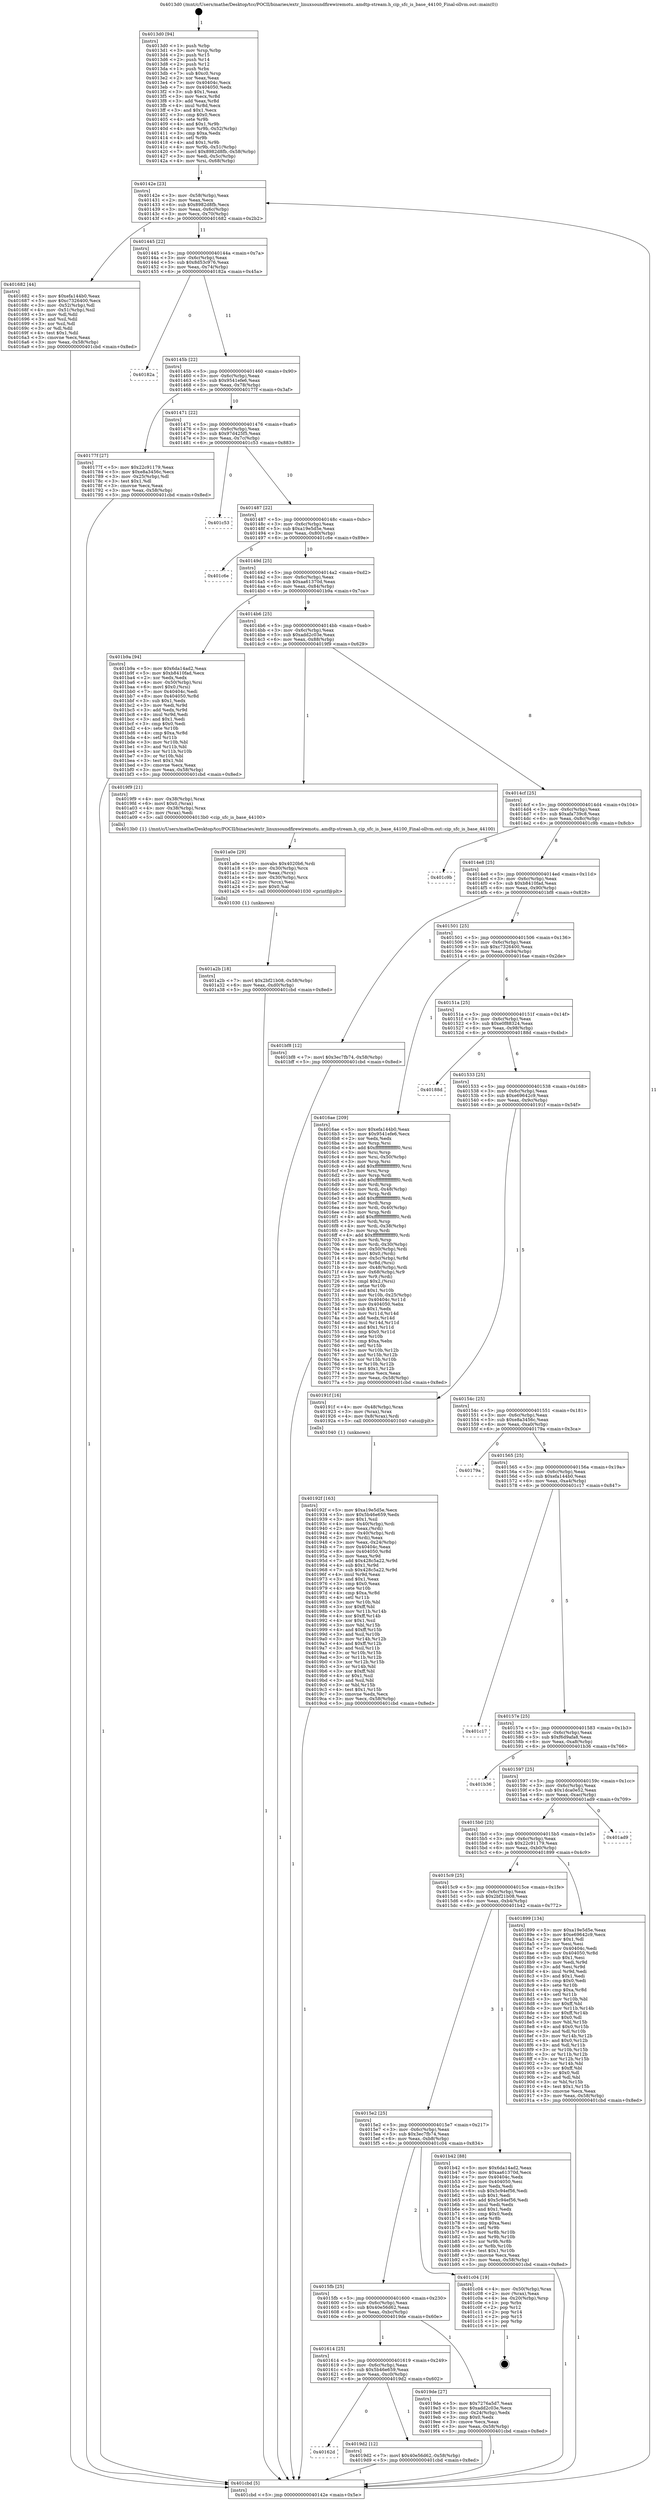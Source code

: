 digraph "0x4013d0" {
  label = "0x4013d0 (/mnt/c/Users/mathe/Desktop/tcc/POCII/binaries/extr_linuxsoundfirewiremotu..amdtp-stream.h_cip_sfc_is_base_44100_Final-ollvm.out::main(0))"
  labelloc = "t"
  node[shape=record]

  Entry [label="",width=0.3,height=0.3,shape=circle,fillcolor=black,style=filled]
  "0x40142e" [label="{
     0x40142e [23]\l
     | [instrs]\l
     &nbsp;&nbsp;0x40142e \<+3\>: mov -0x58(%rbp),%eax\l
     &nbsp;&nbsp;0x401431 \<+2\>: mov %eax,%ecx\l
     &nbsp;&nbsp;0x401433 \<+6\>: sub $0x8982d8fb,%ecx\l
     &nbsp;&nbsp;0x401439 \<+3\>: mov %eax,-0x6c(%rbp)\l
     &nbsp;&nbsp;0x40143c \<+3\>: mov %ecx,-0x70(%rbp)\l
     &nbsp;&nbsp;0x40143f \<+6\>: je 0000000000401682 \<main+0x2b2\>\l
  }"]
  "0x401682" [label="{
     0x401682 [44]\l
     | [instrs]\l
     &nbsp;&nbsp;0x401682 \<+5\>: mov $0xefa144b0,%eax\l
     &nbsp;&nbsp;0x401687 \<+5\>: mov $0xc7326400,%ecx\l
     &nbsp;&nbsp;0x40168c \<+3\>: mov -0x52(%rbp),%dl\l
     &nbsp;&nbsp;0x40168f \<+4\>: mov -0x51(%rbp),%sil\l
     &nbsp;&nbsp;0x401693 \<+3\>: mov %dl,%dil\l
     &nbsp;&nbsp;0x401696 \<+3\>: and %sil,%dil\l
     &nbsp;&nbsp;0x401699 \<+3\>: xor %sil,%dl\l
     &nbsp;&nbsp;0x40169c \<+3\>: or %dl,%dil\l
     &nbsp;&nbsp;0x40169f \<+4\>: test $0x1,%dil\l
     &nbsp;&nbsp;0x4016a3 \<+3\>: cmovne %ecx,%eax\l
     &nbsp;&nbsp;0x4016a6 \<+3\>: mov %eax,-0x58(%rbp)\l
     &nbsp;&nbsp;0x4016a9 \<+5\>: jmp 0000000000401cbd \<main+0x8ed\>\l
  }"]
  "0x401445" [label="{
     0x401445 [22]\l
     | [instrs]\l
     &nbsp;&nbsp;0x401445 \<+5\>: jmp 000000000040144a \<main+0x7a\>\l
     &nbsp;&nbsp;0x40144a \<+3\>: mov -0x6c(%rbp),%eax\l
     &nbsp;&nbsp;0x40144d \<+5\>: sub $0x8d53c976,%eax\l
     &nbsp;&nbsp;0x401452 \<+3\>: mov %eax,-0x74(%rbp)\l
     &nbsp;&nbsp;0x401455 \<+6\>: je 000000000040182a \<main+0x45a\>\l
  }"]
  "0x401cbd" [label="{
     0x401cbd [5]\l
     | [instrs]\l
     &nbsp;&nbsp;0x401cbd \<+5\>: jmp 000000000040142e \<main+0x5e\>\l
  }"]
  "0x4013d0" [label="{
     0x4013d0 [94]\l
     | [instrs]\l
     &nbsp;&nbsp;0x4013d0 \<+1\>: push %rbp\l
     &nbsp;&nbsp;0x4013d1 \<+3\>: mov %rsp,%rbp\l
     &nbsp;&nbsp;0x4013d4 \<+2\>: push %r15\l
     &nbsp;&nbsp;0x4013d6 \<+2\>: push %r14\l
     &nbsp;&nbsp;0x4013d8 \<+2\>: push %r12\l
     &nbsp;&nbsp;0x4013da \<+1\>: push %rbx\l
     &nbsp;&nbsp;0x4013db \<+7\>: sub $0xc0,%rsp\l
     &nbsp;&nbsp;0x4013e2 \<+2\>: xor %eax,%eax\l
     &nbsp;&nbsp;0x4013e4 \<+7\>: mov 0x40404c,%ecx\l
     &nbsp;&nbsp;0x4013eb \<+7\>: mov 0x404050,%edx\l
     &nbsp;&nbsp;0x4013f2 \<+3\>: sub $0x1,%eax\l
     &nbsp;&nbsp;0x4013f5 \<+3\>: mov %ecx,%r8d\l
     &nbsp;&nbsp;0x4013f8 \<+3\>: add %eax,%r8d\l
     &nbsp;&nbsp;0x4013fb \<+4\>: imul %r8d,%ecx\l
     &nbsp;&nbsp;0x4013ff \<+3\>: and $0x1,%ecx\l
     &nbsp;&nbsp;0x401402 \<+3\>: cmp $0x0,%ecx\l
     &nbsp;&nbsp;0x401405 \<+4\>: sete %r9b\l
     &nbsp;&nbsp;0x401409 \<+4\>: and $0x1,%r9b\l
     &nbsp;&nbsp;0x40140d \<+4\>: mov %r9b,-0x52(%rbp)\l
     &nbsp;&nbsp;0x401411 \<+3\>: cmp $0xa,%edx\l
     &nbsp;&nbsp;0x401414 \<+4\>: setl %r9b\l
     &nbsp;&nbsp;0x401418 \<+4\>: and $0x1,%r9b\l
     &nbsp;&nbsp;0x40141c \<+4\>: mov %r9b,-0x51(%rbp)\l
     &nbsp;&nbsp;0x401420 \<+7\>: movl $0x8982d8fb,-0x58(%rbp)\l
     &nbsp;&nbsp;0x401427 \<+3\>: mov %edi,-0x5c(%rbp)\l
     &nbsp;&nbsp;0x40142a \<+4\>: mov %rsi,-0x68(%rbp)\l
  }"]
  Exit [label="",width=0.3,height=0.3,shape=circle,fillcolor=black,style=filled,peripheries=2]
  "0x40182a" [label="{
     0x40182a\l
  }", style=dashed]
  "0x40145b" [label="{
     0x40145b [22]\l
     | [instrs]\l
     &nbsp;&nbsp;0x40145b \<+5\>: jmp 0000000000401460 \<main+0x90\>\l
     &nbsp;&nbsp;0x401460 \<+3\>: mov -0x6c(%rbp),%eax\l
     &nbsp;&nbsp;0x401463 \<+5\>: sub $0x9541efe6,%eax\l
     &nbsp;&nbsp;0x401468 \<+3\>: mov %eax,-0x78(%rbp)\l
     &nbsp;&nbsp;0x40146b \<+6\>: je 000000000040177f \<main+0x3af\>\l
  }"]
  "0x401a2b" [label="{
     0x401a2b [18]\l
     | [instrs]\l
     &nbsp;&nbsp;0x401a2b \<+7\>: movl $0x2bf21b08,-0x58(%rbp)\l
     &nbsp;&nbsp;0x401a32 \<+6\>: mov %eax,-0xd0(%rbp)\l
     &nbsp;&nbsp;0x401a38 \<+5\>: jmp 0000000000401cbd \<main+0x8ed\>\l
  }"]
  "0x40177f" [label="{
     0x40177f [27]\l
     | [instrs]\l
     &nbsp;&nbsp;0x40177f \<+5\>: mov $0x22c91179,%eax\l
     &nbsp;&nbsp;0x401784 \<+5\>: mov $0xe8a3456c,%ecx\l
     &nbsp;&nbsp;0x401789 \<+3\>: mov -0x25(%rbp),%dl\l
     &nbsp;&nbsp;0x40178c \<+3\>: test $0x1,%dl\l
     &nbsp;&nbsp;0x40178f \<+3\>: cmovne %ecx,%eax\l
     &nbsp;&nbsp;0x401792 \<+3\>: mov %eax,-0x58(%rbp)\l
     &nbsp;&nbsp;0x401795 \<+5\>: jmp 0000000000401cbd \<main+0x8ed\>\l
  }"]
  "0x401471" [label="{
     0x401471 [22]\l
     | [instrs]\l
     &nbsp;&nbsp;0x401471 \<+5\>: jmp 0000000000401476 \<main+0xa6\>\l
     &nbsp;&nbsp;0x401476 \<+3\>: mov -0x6c(%rbp),%eax\l
     &nbsp;&nbsp;0x401479 \<+5\>: sub $0x97d425f5,%eax\l
     &nbsp;&nbsp;0x40147e \<+3\>: mov %eax,-0x7c(%rbp)\l
     &nbsp;&nbsp;0x401481 \<+6\>: je 0000000000401c53 \<main+0x883\>\l
  }"]
  "0x401a0e" [label="{
     0x401a0e [29]\l
     | [instrs]\l
     &nbsp;&nbsp;0x401a0e \<+10\>: movabs $0x4020b6,%rdi\l
     &nbsp;&nbsp;0x401a18 \<+4\>: mov -0x30(%rbp),%rcx\l
     &nbsp;&nbsp;0x401a1c \<+2\>: mov %eax,(%rcx)\l
     &nbsp;&nbsp;0x401a1e \<+4\>: mov -0x30(%rbp),%rcx\l
     &nbsp;&nbsp;0x401a22 \<+2\>: mov (%rcx),%esi\l
     &nbsp;&nbsp;0x401a24 \<+2\>: mov $0x0,%al\l
     &nbsp;&nbsp;0x401a26 \<+5\>: call 0000000000401030 \<printf@plt\>\l
     | [calls]\l
     &nbsp;&nbsp;0x401030 \{1\} (unknown)\l
  }"]
  "0x401c53" [label="{
     0x401c53\l
  }", style=dashed]
  "0x401487" [label="{
     0x401487 [22]\l
     | [instrs]\l
     &nbsp;&nbsp;0x401487 \<+5\>: jmp 000000000040148c \<main+0xbc\>\l
     &nbsp;&nbsp;0x40148c \<+3\>: mov -0x6c(%rbp),%eax\l
     &nbsp;&nbsp;0x40148f \<+5\>: sub $0xa19e5d5e,%eax\l
     &nbsp;&nbsp;0x401494 \<+3\>: mov %eax,-0x80(%rbp)\l
     &nbsp;&nbsp;0x401497 \<+6\>: je 0000000000401c6e \<main+0x89e\>\l
  }"]
  "0x40162d" [label="{
     0x40162d\l
  }", style=dashed]
  "0x401c6e" [label="{
     0x401c6e\l
  }", style=dashed]
  "0x40149d" [label="{
     0x40149d [25]\l
     | [instrs]\l
     &nbsp;&nbsp;0x40149d \<+5\>: jmp 00000000004014a2 \<main+0xd2\>\l
     &nbsp;&nbsp;0x4014a2 \<+3\>: mov -0x6c(%rbp),%eax\l
     &nbsp;&nbsp;0x4014a5 \<+5\>: sub $0xaa61370d,%eax\l
     &nbsp;&nbsp;0x4014aa \<+6\>: mov %eax,-0x84(%rbp)\l
     &nbsp;&nbsp;0x4014b0 \<+6\>: je 0000000000401b9a \<main+0x7ca\>\l
  }"]
  "0x4019d2" [label="{
     0x4019d2 [12]\l
     | [instrs]\l
     &nbsp;&nbsp;0x4019d2 \<+7\>: movl $0x40e56d62,-0x58(%rbp)\l
     &nbsp;&nbsp;0x4019d9 \<+5\>: jmp 0000000000401cbd \<main+0x8ed\>\l
  }"]
  "0x401b9a" [label="{
     0x401b9a [94]\l
     | [instrs]\l
     &nbsp;&nbsp;0x401b9a \<+5\>: mov $0x6da14ad2,%eax\l
     &nbsp;&nbsp;0x401b9f \<+5\>: mov $0xb8410fad,%ecx\l
     &nbsp;&nbsp;0x401ba4 \<+2\>: xor %edx,%edx\l
     &nbsp;&nbsp;0x401ba6 \<+4\>: mov -0x50(%rbp),%rsi\l
     &nbsp;&nbsp;0x401baa \<+6\>: movl $0x0,(%rsi)\l
     &nbsp;&nbsp;0x401bb0 \<+7\>: mov 0x40404c,%edi\l
     &nbsp;&nbsp;0x401bb7 \<+8\>: mov 0x404050,%r8d\l
     &nbsp;&nbsp;0x401bbf \<+3\>: sub $0x1,%edx\l
     &nbsp;&nbsp;0x401bc2 \<+3\>: mov %edi,%r9d\l
     &nbsp;&nbsp;0x401bc5 \<+3\>: add %edx,%r9d\l
     &nbsp;&nbsp;0x401bc8 \<+4\>: imul %r9d,%edi\l
     &nbsp;&nbsp;0x401bcc \<+3\>: and $0x1,%edi\l
     &nbsp;&nbsp;0x401bcf \<+3\>: cmp $0x0,%edi\l
     &nbsp;&nbsp;0x401bd2 \<+4\>: sete %r10b\l
     &nbsp;&nbsp;0x401bd6 \<+4\>: cmp $0xa,%r8d\l
     &nbsp;&nbsp;0x401bda \<+4\>: setl %r11b\l
     &nbsp;&nbsp;0x401bde \<+3\>: mov %r10b,%bl\l
     &nbsp;&nbsp;0x401be1 \<+3\>: and %r11b,%bl\l
     &nbsp;&nbsp;0x401be4 \<+3\>: xor %r11b,%r10b\l
     &nbsp;&nbsp;0x401be7 \<+3\>: or %r10b,%bl\l
     &nbsp;&nbsp;0x401bea \<+3\>: test $0x1,%bl\l
     &nbsp;&nbsp;0x401bed \<+3\>: cmovne %ecx,%eax\l
     &nbsp;&nbsp;0x401bf0 \<+3\>: mov %eax,-0x58(%rbp)\l
     &nbsp;&nbsp;0x401bf3 \<+5\>: jmp 0000000000401cbd \<main+0x8ed\>\l
  }"]
  "0x4014b6" [label="{
     0x4014b6 [25]\l
     | [instrs]\l
     &nbsp;&nbsp;0x4014b6 \<+5\>: jmp 00000000004014bb \<main+0xeb\>\l
     &nbsp;&nbsp;0x4014bb \<+3\>: mov -0x6c(%rbp),%eax\l
     &nbsp;&nbsp;0x4014be \<+5\>: sub $0xadd2c03e,%eax\l
     &nbsp;&nbsp;0x4014c3 \<+6\>: mov %eax,-0x88(%rbp)\l
     &nbsp;&nbsp;0x4014c9 \<+6\>: je 00000000004019f9 \<main+0x629\>\l
  }"]
  "0x401614" [label="{
     0x401614 [25]\l
     | [instrs]\l
     &nbsp;&nbsp;0x401614 \<+5\>: jmp 0000000000401619 \<main+0x249\>\l
     &nbsp;&nbsp;0x401619 \<+3\>: mov -0x6c(%rbp),%eax\l
     &nbsp;&nbsp;0x40161c \<+5\>: sub $0x5b46e659,%eax\l
     &nbsp;&nbsp;0x401621 \<+6\>: mov %eax,-0xc0(%rbp)\l
     &nbsp;&nbsp;0x401627 \<+6\>: je 00000000004019d2 \<main+0x602\>\l
  }"]
  "0x4019f9" [label="{
     0x4019f9 [21]\l
     | [instrs]\l
     &nbsp;&nbsp;0x4019f9 \<+4\>: mov -0x38(%rbp),%rax\l
     &nbsp;&nbsp;0x4019fd \<+6\>: movl $0x0,(%rax)\l
     &nbsp;&nbsp;0x401a03 \<+4\>: mov -0x38(%rbp),%rax\l
     &nbsp;&nbsp;0x401a07 \<+2\>: mov (%rax),%edi\l
     &nbsp;&nbsp;0x401a09 \<+5\>: call 00000000004013b0 \<cip_sfc_is_base_44100\>\l
     | [calls]\l
     &nbsp;&nbsp;0x4013b0 \{1\} (/mnt/c/Users/mathe/Desktop/tcc/POCII/binaries/extr_linuxsoundfirewiremotu..amdtp-stream.h_cip_sfc_is_base_44100_Final-ollvm.out::cip_sfc_is_base_44100)\l
  }"]
  "0x4014cf" [label="{
     0x4014cf [25]\l
     | [instrs]\l
     &nbsp;&nbsp;0x4014cf \<+5\>: jmp 00000000004014d4 \<main+0x104\>\l
     &nbsp;&nbsp;0x4014d4 \<+3\>: mov -0x6c(%rbp),%eax\l
     &nbsp;&nbsp;0x4014d7 \<+5\>: sub $0xafa739c8,%eax\l
     &nbsp;&nbsp;0x4014dc \<+6\>: mov %eax,-0x8c(%rbp)\l
     &nbsp;&nbsp;0x4014e2 \<+6\>: je 0000000000401c9b \<main+0x8cb\>\l
  }"]
  "0x4019de" [label="{
     0x4019de [27]\l
     | [instrs]\l
     &nbsp;&nbsp;0x4019de \<+5\>: mov $0x7276a5d7,%eax\l
     &nbsp;&nbsp;0x4019e3 \<+5\>: mov $0xadd2c03e,%ecx\l
     &nbsp;&nbsp;0x4019e8 \<+3\>: mov -0x24(%rbp),%edx\l
     &nbsp;&nbsp;0x4019eb \<+3\>: cmp $0x0,%edx\l
     &nbsp;&nbsp;0x4019ee \<+3\>: cmove %ecx,%eax\l
     &nbsp;&nbsp;0x4019f1 \<+3\>: mov %eax,-0x58(%rbp)\l
     &nbsp;&nbsp;0x4019f4 \<+5\>: jmp 0000000000401cbd \<main+0x8ed\>\l
  }"]
  "0x401c9b" [label="{
     0x401c9b\l
  }", style=dashed]
  "0x4014e8" [label="{
     0x4014e8 [25]\l
     | [instrs]\l
     &nbsp;&nbsp;0x4014e8 \<+5\>: jmp 00000000004014ed \<main+0x11d\>\l
     &nbsp;&nbsp;0x4014ed \<+3\>: mov -0x6c(%rbp),%eax\l
     &nbsp;&nbsp;0x4014f0 \<+5\>: sub $0xb8410fad,%eax\l
     &nbsp;&nbsp;0x4014f5 \<+6\>: mov %eax,-0x90(%rbp)\l
     &nbsp;&nbsp;0x4014fb \<+6\>: je 0000000000401bf8 \<main+0x828\>\l
  }"]
  "0x4015fb" [label="{
     0x4015fb [25]\l
     | [instrs]\l
     &nbsp;&nbsp;0x4015fb \<+5\>: jmp 0000000000401600 \<main+0x230\>\l
     &nbsp;&nbsp;0x401600 \<+3\>: mov -0x6c(%rbp),%eax\l
     &nbsp;&nbsp;0x401603 \<+5\>: sub $0x40e56d62,%eax\l
     &nbsp;&nbsp;0x401608 \<+6\>: mov %eax,-0xbc(%rbp)\l
     &nbsp;&nbsp;0x40160e \<+6\>: je 00000000004019de \<main+0x60e\>\l
  }"]
  "0x401bf8" [label="{
     0x401bf8 [12]\l
     | [instrs]\l
     &nbsp;&nbsp;0x401bf8 \<+7\>: movl $0x3ec7fb74,-0x58(%rbp)\l
     &nbsp;&nbsp;0x401bff \<+5\>: jmp 0000000000401cbd \<main+0x8ed\>\l
  }"]
  "0x401501" [label="{
     0x401501 [25]\l
     | [instrs]\l
     &nbsp;&nbsp;0x401501 \<+5\>: jmp 0000000000401506 \<main+0x136\>\l
     &nbsp;&nbsp;0x401506 \<+3\>: mov -0x6c(%rbp),%eax\l
     &nbsp;&nbsp;0x401509 \<+5\>: sub $0xc7326400,%eax\l
     &nbsp;&nbsp;0x40150e \<+6\>: mov %eax,-0x94(%rbp)\l
     &nbsp;&nbsp;0x401514 \<+6\>: je 00000000004016ae \<main+0x2de\>\l
  }"]
  "0x401c04" [label="{
     0x401c04 [19]\l
     | [instrs]\l
     &nbsp;&nbsp;0x401c04 \<+4\>: mov -0x50(%rbp),%rax\l
     &nbsp;&nbsp;0x401c08 \<+2\>: mov (%rax),%eax\l
     &nbsp;&nbsp;0x401c0a \<+4\>: lea -0x20(%rbp),%rsp\l
     &nbsp;&nbsp;0x401c0e \<+1\>: pop %rbx\l
     &nbsp;&nbsp;0x401c0f \<+2\>: pop %r12\l
     &nbsp;&nbsp;0x401c11 \<+2\>: pop %r14\l
     &nbsp;&nbsp;0x401c13 \<+2\>: pop %r15\l
     &nbsp;&nbsp;0x401c15 \<+1\>: pop %rbp\l
     &nbsp;&nbsp;0x401c16 \<+1\>: ret\l
  }"]
  "0x4016ae" [label="{
     0x4016ae [209]\l
     | [instrs]\l
     &nbsp;&nbsp;0x4016ae \<+5\>: mov $0xefa144b0,%eax\l
     &nbsp;&nbsp;0x4016b3 \<+5\>: mov $0x9541efe6,%ecx\l
     &nbsp;&nbsp;0x4016b8 \<+2\>: xor %edx,%edx\l
     &nbsp;&nbsp;0x4016ba \<+3\>: mov %rsp,%rsi\l
     &nbsp;&nbsp;0x4016bd \<+4\>: add $0xfffffffffffffff0,%rsi\l
     &nbsp;&nbsp;0x4016c1 \<+3\>: mov %rsi,%rsp\l
     &nbsp;&nbsp;0x4016c4 \<+4\>: mov %rsi,-0x50(%rbp)\l
     &nbsp;&nbsp;0x4016c8 \<+3\>: mov %rsp,%rsi\l
     &nbsp;&nbsp;0x4016cb \<+4\>: add $0xfffffffffffffff0,%rsi\l
     &nbsp;&nbsp;0x4016cf \<+3\>: mov %rsi,%rsp\l
     &nbsp;&nbsp;0x4016d2 \<+3\>: mov %rsp,%rdi\l
     &nbsp;&nbsp;0x4016d5 \<+4\>: add $0xfffffffffffffff0,%rdi\l
     &nbsp;&nbsp;0x4016d9 \<+3\>: mov %rdi,%rsp\l
     &nbsp;&nbsp;0x4016dc \<+4\>: mov %rdi,-0x48(%rbp)\l
     &nbsp;&nbsp;0x4016e0 \<+3\>: mov %rsp,%rdi\l
     &nbsp;&nbsp;0x4016e3 \<+4\>: add $0xfffffffffffffff0,%rdi\l
     &nbsp;&nbsp;0x4016e7 \<+3\>: mov %rdi,%rsp\l
     &nbsp;&nbsp;0x4016ea \<+4\>: mov %rdi,-0x40(%rbp)\l
     &nbsp;&nbsp;0x4016ee \<+3\>: mov %rsp,%rdi\l
     &nbsp;&nbsp;0x4016f1 \<+4\>: add $0xfffffffffffffff0,%rdi\l
     &nbsp;&nbsp;0x4016f5 \<+3\>: mov %rdi,%rsp\l
     &nbsp;&nbsp;0x4016f8 \<+4\>: mov %rdi,-0x38(%rbp)\l
     &nbsp;&nbsp;0x4016fc \<+3\>: mov %rsp,%rdi\l
     &nbsp;&nbsp;0x4016ff \<+4\>: add $0xfffffffffffffff0,%rdi\l
     &nbsp;&nbsp;0x401703 \<+3\>: mov %rdi,%rsp\l
     &nbsp;&nbsp;0x401706 \<+4\>: mov %rdi,-0x30(%rbp)\l
     &nbsp;&nbsp;0x40170a \<+4\>: mov -0x50(%rbp),%rdi\l
     &nbsp;&nbsp;0x40170e \<+6\>: movl $0x0,(%rdi)\l
     &nbsp;&nbsp;0x401714 \<+4\>: mov -0x5c(%rbp),%r8d\l
     &nbsp;&nbsp;0x401718 \<+3\>: mov %r8d,(%rsi)\l
     &nbsp;&nbsp;0x40171b \<+4\>: mov -0x48(%rbp),%rdi\l
     &nbsp;&nbsp;0x40171f \<+4\>: mov -0x68(%rbp),%r9\l
     &nbsp;&nbsp;0x401723 \<+3\>: mov %r9,(%rdi)\l
     &nbsp;&nbsp;0x401726 \<+3\>: cmpl $0x2,(%rsi)\l
     &nbsp;&nbsp;0x401729 \<+4\>: setne %r10b\l
     &nbsp;&nbsp;0x40172d \<+4\>: and $0x1,%r10b\l
     &nbsp;&nbsp;0x401731 \<+4\>: mov %r10b,-0x25(%rbp)\l
     &nbsp;&nbsp;0x401735 \<+8\>: mov 0x40404c,%r11d\l
     &nbsp;&nbsp;0x40173d \<+7\>: mov 0x404050,%ebx\l
     &nbsp;&nbsp;0x401744 \<+3\>: sub $0x1,%edx\l
     &nbsp;&nbsp;0x401747 \<+3\>: mov %r11d,%r14d\l
     &nbsp;&nbsp;0x40174a \<+3\>: add %edx,%r14d\l
     &nbsp;&nbsp;0x40174d \<+4\>: imul %r14d,%r11d\l
     &nbsp;&nbsp;0x401751 \<+4\>: and $0x1,%r11d\l
     &nbsp;&nbsp;0x401755 \<+4\>: cmp $0x0,%r11d\l
     &nbsp;&nbsp;0x401759 \<+4\>: sete %r10b\l
     &nbsp;&nbsp;0x40175d \<+3\>: cmp $0xa,%ebx\l
     &nbsp;&nbsp;0x401760 \<+4\>: setl %r15b\l
     &nbsp;&nbsp;0x401764 \<+3\>: mov %r10b,%r12b\l
     &nbsp;&nbsp;0x401767 \<+3\>: and %r15b,%r12b\l
     &nbsp;&nbsp;0x40176a \<+3\>: xor %r15b,%r10b\l
     &nbsp;&nbsp;0x40176d \<+3\>: or %r10b,%r12b\l
     &nbsp;&nbsp;0x401770 \<+4\>: test $0x1,%r12b\l
     &nbsp;&nbsp;0x401774 \<+3\>: cmovne %ecx,%eax\l
     &nbsp;&nbsp;0x401777 \<+3\>: mov %eax,-0x58(%rbp)\l
     &nbsp;&nbsp;0x40177a \<+5\>: jmp 0000000000401cbd \<main+0x8ed\>\l
  }"]
  "0x40151a" [label="{
     0x40151a [25]\l
     | [instrs]\l
     &nbsp;&nbsp;0x40151a \<+5\>: jmp 000000000040151f \<main+0x14f\>\l
     &nbsp;&nbsp;0x40151f \<+3\>: mov -0x6c(%rbp),%eax\l
     &nbsp;&nbsp;0x401522 \<+5\>: sub $0xe0f88324,%eax\l
     &nbsp;&nbsp;0x401527 \<+6\>: mov %eax,-0x98(%rbp)\l
     &nbsp;&nbsp;0x40152d \<+6\>: je 000000000040188d \<main+0x4bd\>\l
  }"]
  "0x4015e2" [label="{
     0x4015e2 [25]\l
     | [instrs]\l
     &nbsp;&nbsp;0x4015e2 \<+5\>: jmp 00000000004015e7 \<main+0x217\>\l
     &nbsp;&nbsp;0x4015e7 \<+3\>: mov -0x6c(%rbp),%eax\l
     &nbsp;&nbsp;0x4015ea \<+5\>: sub $0x3ec7fb74,%eax\l
     &nbsp;&nbsp;0x4015ef \<+6\>: mov %eax,-0xb8(%rbp)\l
     &nbsp;&nbsp;0x4015f5 \<+6\>: je 0000000000401c04 \<main+0x834\>\l
  }"]
  "0x40188d" [label="{
     0x40188d\l
  }", style=dashed]
  "0x401533" [label="{
     0x401533 [25]\l
     | [instrs]\l
     &nbsp;&nbsp;0x401533 \<+5\>: jmp 0000000000401538 \<main+0x168\>\l
     &nbsp;&nbsp;0x401538 \<+3\>: mov -0x6c(%rbp),%eax\l
     &nbsp;&nbsp;0x40153b \<+5\>: sub $0xe69642c9,%eax\l
     &nbsp;&nbsp;0x401540 \<+6\>: mov %eax,-0x9c(%rbp)\l
     &nbsp;&nbsp;0x401546 \<+6\>: je 000000000040191f \<main+0x54f\>\l
  }"]
  "0x401b42" [label="{
     0x401b42 [88]\l
     | [instrs]\l
     &nbsp;&nbsp;0x401b42 \<+5\>: mov $0x6da14ad2,%eax\l
     &nbsp;&nbsp;0x401b47 \<+5\>: mov $0xaa61370d,%ecx\l
     &nbsp;&nbsp;0x401b4c \<+7\>: mov 0x40404c,%edx\l
     &nbsp;&nbsp;0x401b53 \<+7\>: mov 0x404050,%esi\l
     &nbsp;&nbsp;0x401b5a \<+2\>: mov %edx,%edi\l
     &nbsp;&nbsp;0x401b5c \<+6\>: sub $0x5c94ef56,%edi\l
     &nbsp;&nbsp;0x401b62 \<+3\>: sub $0x1,%edi\l
     &nbsp;&nbsp;0x401b65 \<+6\>: add $0x5c94ef56,%edi\l
     &nbsp;&nbsp;0x401b6b \<+3\>: imul %edi,%edx\l
     &nbsp;&nbsp;0x401b6e \<+3\>: and $0x1,%edx\l
     &nbsp;&nbsp;0x401b71 \<+3\>: cmp $0x0,%edx\l
     &nbsp;&nbsp;0x401b74 \<+4\>: sete %r8b\l
     &nbsp;&nbsp;0x401b78 \<+3\>: cmp $0xa,%esi\l
     &nbsp;&nbsp;0x401b7b \<+4\>: setl %r9b\l
     &nbsp;&nbsp;0x401b7f \<+3\>: mov %r8b,%r10b\l
     &nbsp;&nbsp;0x401b82 \<+3\>: and %r9b,%r10b\l
     &nbsp;&nbsp;0x401b85 \<+3\>: xor %r9b,%r8b\l
     &nbsp;&nbsp;0x401b88 \<+3\>: or %r8b,%r10b\l
     &nbsp;&nbsp;0x401b8b \<+4\>: test $0x1,%r10b\l
     &nbsp;&nbsp;0x401b8f \<+3\>: cmovne %ecx,%eax\l
     &nbsp;&nbsp;0x401b92 \<+3\>: mov %eax,-0x58(%rbp)\l
     &nbsp;&nbsp;0x401b95 \<+5\>: jmp 0000000000401cbd \<main+0x8ed\>\l
  }"]
  "0x40191f" [label="{
     0x40191f [16]\l
     | [instrs]\l
     &nbsp;&nbsp;0x40191f \<+4\>: mov -0x48(%rbp),%rax\l
     &nbsp;&nbsp;0x401923 \<+3\>: mov (%rax),%rax\l
     &nbsp;&nbsp;0x401926 \<+4\>: mov 0x8(%rax),%rdi\l
     &nbsp;&nbsp;0x40192a \<+5\>: call 0000000000401040 \<atoi@plt\>\l
     | [calls]\l
     &nbsp;&nbsp;0x401040 \{1\} (unknown)\l
  }"]
  "0x40154c" [label="{
     0x40154c [25]\l
     | [instrs]\l
     &nbsp;&nbsp;0x40154c \<+5\>: jmp 0000000000401551 \<main+0x181\>\l
     &nbsp;&nbsp;0x401551 \<+3\>: mov -0x6c(%rbp),%eax\l
     &nbsp;&nbsp;0x401554 \<+5\>: sub $0xe8a3456c,%eax\l
     &nbsp;&nbsp;0x401559 \<+6\>: mov %eax,-0xa0(%rbp)\l
     &nbsp;&nbsp;0x40155f \<+6\>: je 000000000040179a \<main+0x3ca\>\l
  }"]
  "0x40192f" [label="{
     0x40192f [163]\l
     | [instrs]\l
     &nbsp;&nbsp;0x40192f \<+5\>: mov $0xa19e5d5e,%ecx\l
     &nbsp;&nbsp;0x401934 \<+5\>: mov $0x5b46e659,%edx\l
     &nbsp;&nbsp;0x401939 \<+3\>: mov $0x1,%sil\l
     &nbsp;&nbsp;0x40193c \<+4\>: mov -0x40(%rbp),%rdi\l
     &nbsp;&nbsp;0x401940 \<+2\>: mov %eax,(%rdi)\l
     &nbsp;&nbsp;0x401942 \<+4\>: mov -0x40(%rbp),%rdi\l
     &nbsp;&nbsp;0x401946 \<+2\>: mov (%rdi),%eax\l
     &nbsp;&nbsp;0x401948 \<+3\>: mov %eax,-0x24(%rbp)\l
     &nbsp;&nbsp;0x40194b \<+7\>: mov 0x40404c,%eax\l
     &nbsp;&nbsp;0x401952 \<+8\>: mov 0x404050,%r8d\l
     &nbsp;&nbsp;0x40195a \<+3\>: mov %eax,%r9d\l
     &nbsp;&nbsp;0x40195d \<+7\>: add $0x428c5a22,%r9d\l
     &nbsp;&nbsp;0x401964 \<+4\>: sub $0x1,%r9d\l
     &nbsp;&nbsp;0x401968 \<+7\>: sub $0x428c5a22,%r9d\l
     &nbsp;&nbsp;0x40196f \<+4\>: imul %r9d,%eax\l
     &nbsp;&nbsp;0x401973 \<+3\>: and $0x1,%eax\l
     &nbsp;&nbsp;0x401976 \<+3\>: cmp $0x0,%eax\l
     &nbsp;&nbsp;0x401979 \<+4\>: sete %r10b\l
     &nbsp;&nbsp;0x40197d \<+4\>: cmp $0xa,%r8d\l
     &nbsp;&nbsp;0x401981 \<+4\>: setl %r11b\l
     &nbsp;&nbsp;0x401985 \<+3\>: mov %r10b,%bl\l
     &nbsp;&nbsp;0x401988 \<+3\>: xor $0xff,%bl\l
     &nbsp;&nbsp;0x40198b \<+3\>: mov %r11b,%r14b\l
     &nbsp;&nbsp;0x40198e \<+4\>: xor $0xff,%r14b\l
     &nbsp;&nbsp;0x401992 \<+4\>: xor $0x1,%sil\l
     &nbsp;&nbsp;0x401996 \<+3\>: mov %bl,%r15b\l
     &nbsp;&nbsp;0x401999 \<+4\>: and $0xff,%r15b\l
     &nbsp;&nbsp;0x40199d \<+3\>: and %sil,%r10b\l
     &nbsp;&nbsp;0x4019a0 \<+3\>: mov %r14b,%r12b\l
     &nbsp;&nbsp;0x4019a3 \<+4\>: and $0xff,%r12b\l
     &nbsp;&nbsp;0x4019a7 \<+3\>: and %sil,%r11b\l
     &nbsp;&nbsp;0x4019aa \<+3\>: or %r10b,%r15b\l
     &nbsp;&nbsp;0x4019ad \<+3\>: or %r11b,%r12b\l
     &nbsp;&nbsp;0x4019b0 \<+3\>: xor %r12b,%r15b\l
     &nbsp;&nbsp;0x4019b3 \<+3\>: or %r14b,%bl\l
     &nbsp;&nbsp;0x4019b6 \<+3\>: xor $0xff,%bl\l
     &nbsp;&nbsp;0x4019b9 \<+4\>: or $0x1,%sil\l
     &nbsp;&nbsp;0x4019bd \<+3\>: and %sil,%bl\l
     &nbsp;&nbsp;0x4019c0 \<+3\>: or %bl,%r15b\l
     &nbsp;&nbsp;0x4019c3 \<+4\>: test $0x1,%r15b\l
     &nbsp;&nbsp;0x4019c7 \<+3\>: cmovne %edx,%ecx\l
     &nbsp;&nbsp;0x4019ca \<+3\>: mov %ecx,-0x58(%rbp)\l
     &nbsp;&nbsp;0x4019cd \<+5\>: jmp 0000000000401cbd \<main+0x8ed\>\l
  }"]
  "0x40179a" [label="{
     0x40179a\l
  }", style=dashed]
  "0x401565" [label="{
     0x401565 [25]\l
     | [instrs]\l
     &nbsp;&nbsp;0x401565 \<+5\>: jmp 000000000040156a \<main+0x19a\>\l
     &nbsp;&nbsp;0x40156a \<+3\>: mov -0x6c(%rbp),%eax\l
     &nbsp;&nbsp;0x40156d \<+5\>: sub $0xefa144b0,%eax\l
     &nbsp;&nbsp;0x401572 \<+6\>: mov %eax,-0xa4(%rbp)\l
     &nbsp;&nbsp;0x401578 \<+6\>: je 0000000000401c17 \<main+0x847\>\l
  }"]
  "0x4015c9" [label="{
     0x4015c9 [25]\l
     | [instrs]\l
     &nbsp;&nbsp;0x4015c9 \<+5\>: jmp 00000000004015ce \<main+0x1fe\>\l
     &nbsp;&nbsp;0x4015ce \<+3\>: mov -0x6c(%rbp),%eax\l
     &nbsp;&nbsp;0x4015d1 \<+5\>: sub $0x2bf21b08,%eax\l
     &nbsp;&nbsp;0x4015d6 \<+6\>: mov %eax,-0xb4(%rbp)\l
     &nbsp;&nbsp;0x4015dc \<+6\>: je 0000000000401b42 \<main+0x772\>\l
  }"]
  "0x401c17" [label="{
     0x401c17\l
  }", style=dashed]
  "0x40157e" [label="{
     0x40157e [25]\l
     | [instrs]\l
     &nbsp;&nbsp;0x40157e \<+5\>: jmp 0000000000401583 \<main+0x1b3\>\l
     &nbsp;&nbsp;0x401583 \<+3\>: mov -0x6c(%rbp),%eax\l
     &nbsp;&nbsp;0x401586 \<+5\>: sub $0xf6d9afa8,%eax\l
     &nbsp;&nbsp;0x40158b \<+6\>: mov %eax,-0xa8(%rbp)\l
     &nbsp;&nbsp;0x401591 \<+6\>: je 0000000000401b36 \<main+0x766\>\l
  }"]
  "0x401899" [label="{
     0x401899 [134]\l
     | [instrs]\l
     &nbsp;&nbsp;0x401899 \<+5\>: mov $0xa19e5d5e,%eax\l
     &nbsp;&nbsp;0x40189e \<+5\>: mov $0xe69642c9,%ecx\l
     &nbsp;&nbsp;0x4018a3 \<+2\>: mov $0x1,%dl\l
     &nbsp;&nbsp;0x4018a5 \<+2\>: xor %esi,%esi\l
     &nbsp;&nbsp;0x4018a7 \<+7\>: mov 0x40404c,%edi\l
     &nbsp;&nbsp;0x4018ae \<+8\>: mov 0x404050,%r8d\l
     &nbsp;&nbsp;0x4018b6 \<+3\>: sub $0x1,%esi\l
     &nbsp;&nbsp;0x4018b9 \<+3\>: mov %edi,%r9d\l
     &nbsp;&nbsp;0x4018bc \<+3\>: add %esi,%r9d\l
     &nbsp;&nbsp;0x4018bf \<+4\>: imul %r9d,%edi\l
     &nbsp;&nbsp;0x4018c3 \<+3\>: and $0x1,%edi\l
     &nbsp;&nbsp;0x4018c6 \<+3\>: cmp $0x0,%edi\l
     &nbsp;&nbsp;0x4018c9 \<+4\>: sete %r10b\l
     &nbsp;&nbsp;0x4018cd \<+4\>: cmp $0xa,%r8d\l
     &nbsp;&nbsp;0x4018d1 \<+4\>: setl %r11b\l
     &nbsp;&nbsp;0x4018d5 \<+3\>: mov %r10b,%bl\l
     &nbsp;&nbsp;0x4018d8 \<+3\>: xor $0xff,%bl\l
     &nbsp;&nbsp;0x4018db \<+3\>: mov %r11b,%r14b\l
     &nbsp;&nbsp;0x4018de \<+4\>: xor $0xff,%r14b\l
     &nbsp;&nbsp;0x4018e2 \<+3\>: xor $0x0,%dl\l
     &nbsp;&nbsp;0x4018e5 \<+3\>: mov %bl,%r15b\l
     &nbsp;&nbsp;0x4018e8 \<+4\>: and $0x0,%r15b\l
     &nbsp;&nbsp;0x4018ec \<+3\>: and %dl,%r10b\l
     &nbsp;&nbsp;0x4018ef \<+3\>: mov %r14b,%r12b\l
     &nbsp;&nbsp;0x4018f2 \<+4\>: and $0x0,%r12b\l
     &nbsp;&nbsp;0x4018f6 \<+3\>: and %dl,%r11b\l
     &nbsp;&nbsp;0x4018f9 \<+3\>: or %r10b,%r15b\l
     &nbsp;&nbsp;0x4018fc \<+3\>: or %r11b,%r12b\l
     &nbsp;&nbsp;0x4018ff \<+3\>: xor %r12b,%r15b\l
     &nbsp;&nbsp;0x401902 \<+3\>: or %r14b,%bl\l
     &nbsp;&nbsp;0x401905 \<+3\>: xor $0xff,%bl\l
     &nbsp;&nbsp;0x401908 \<+3\>: or $0x0,%dl\l
     &nbsp;&nbsp;0x40190b \<+2\>: and %dl,%bl\l
     &nbsp;&nbsp;0x40190d \<+3\>: or %bl,%r15b\l
     &nbsp;&nbsp;0x401910 \<+4\>: test $0x1,%r15b\l
     &nbsp;&nbsp;0x401914 \<+3\>: cmovne %ecx,%eax\l
     &nbsp;&nbsp;0x401917 \<+3\>: mov %eax,-0x58(%rbp)\l
     &nbsp;&nbsp;0x40191a \<+5\>: jmp 0000000000401cbd \<main+0x8ed\>\l
  }"]
  "0x401b36" [label="{
     0x401b36\l
  }", style=dashed]
  "0x401597" [label="{
     0x401597 [25]\l
     | [instrs]\l
     &nbsp;&nbsp;0x401597 \<+5\>: jmp 000000000040159c \<main+0x1cc\>\l
     &nbsp;&nbsp;0x40159c \<+3\>: mov -0x6c(%rbp),%eax\l
     &nbsp;&nbsp;0x40159f \<+5\>: sub $0x1dca0e52,%eax\l
     &nbsp;&nbsp;0x4015a4 \<+6\>: mov %eax,-0xac(%rbp)\l
     &nbsp;&nbsp;0x4015aa \<+6\>: je 0000000000401ad9 \<main+0x709\>\l
  }"]
  "0x4015b0" [label="{
     0x4015b0 [25]\l
     | [instrs]\l
     &nbsp;&nbsp;0x4015b0 \<+5\>: jmp 00000000004015b5 \<main+0x1e5\>\l
     &nbsp;&nbsp;0x4015b5 \<+3\>: mov -0x6c(%rbp),%eax\l
     &nbsp;&nbsp;0x4015b8 \<+5\>: sub $0x22c91179,%eax\l
     &nbsp;&nbsp;0x4015bd \<+6\>: mov %eax,-0xb0(%rbp)\l
     &nbsp;&nbsp;0x4015c3 \<+6\>: je 0000000000401899 \<main+0x4c9\>\l
  }"]
  "0x401ad9" [label="{
     0x401ad9\l
  }", style=dashed]
  Entry -> "0x4013d0" [label=" 1"]
  "0x40142e" -> "0x401682" [label=" 1"]
  "0x40142e" -> "0x401445" [label=" 11"]
  "0x401682" -> "0x401cbd" [label=" 1"]
  "0x4013d0" -> "0x40142e" [label=" 1"]
  "0x401cbd" -> "0x40142e" [label=" 11"]
  "0x401c04" -> Exit [label=" 1"]
  "0x401445" -> "0x40182a" [label=" 0"]
  "0x401445" -> "0x40145b" [label=" 11"]
  "0x401bf8" -> "0x401cbd" [label=" 1"]
  "0x40145b" -> "0x40177f" [label=" 1"]
  "0x40145b" -> "0x401471" [label=" 10"]
  "0x401b9a" -> "0x401cbd" [label=" 1"]
  "0x401471" -> "0x401c53" [label=" 0"]
  "0x401471" -> "0x401487" [label=" 10"]
  "0x401b42" -> "0x401cbd" [label=" 1"]
  "0x401487" -> "0x401c6e" [label=" 0"]
  "0x401487" -> "0x40149d" [label=" 10"]
  "0x401a2b" -> "0x401cbd" [label=" 1"]
  "0x40149d" -> "0x401b9a" [label=" 1"]
  "0x40149d" -> "0x4014b6" [label=" 9"]
  "0x401a0e" -> "0x401a2b" [label=" 1"]
  "0x4014b6" -> "0x4019f9" [label=" 1"]
  "0x4014b6" -> "0x4014cf" [label=" 8"]
  "0x4019de" -> "0x401cbd" [label=" 1"]
  "0x4014cf" -> "0x401c9b" [label=" 0"]
  "0x4014cf" -> "0x4014e8" [label=" 8"]
  "0x4019d2" -> "0x401cbd" [label=" 1"]
  "0x4014e8" -> "0x401bf8" [label=" 1"]
  "0x4014e8" -> "0x401501" [label=" 7"]
  "0x401614" -> "0x4019d2" [label=" 1"]
  "0x401501" -> "0x4016ae" [label=" 1"]
  "0x401501" -> "0x40151a" [label=" 6"]
  "0x4016ae" -> "0x401cbd" [label=" 1"]
  "0x40177f" -> "0x401cbd" [label=" 1"]
  "0x4019f9" -> "0x401a0e" [label=" 1"]
  "0x40151a" -> "0x40188d" [label=" 0"]
  "0x40151a" -> "0x401533" [label=" 6"]
  "0x4015fb" -> "0x4019de" [label=" 1"]
  "0x401533" -> "0x40191f" [label=" 1"]
  "0x401533" -> "0x40154c" [label=" 5"]
  "0x401614" -> "0x40162d" [label=" 0"]
  "0x40154c" -> "0x40179a" [label=" 0"]
  "0x40154c" -> "0x401565" [label=" 5"]
  "0x4015e2" -> "0x401c04" [label=" 1"]
  "0x401565" -> "0x401c17" [label=" 0"]
  "0x401565" -> "0x40157e" [label=" 5"]
  "0x4015fb" -> "0x401614" [label=" 1"]
  "0x40157e" -> "0x401b36" [label=" 0"]
  "0x40157e" -> "0x401597" [label=" 5"]
  "0x4015c9" -> "0x4015e2" [label=" 3"]
  "0x401597" -> "0x401ad9" [label=" 0"]
  "0x401597" -> "0x4015b0" [label=" 5"]
  "0x4015c9" -> "0x401b42" [label=" 1"]
  "0x4015b0" -> "0x401899" [label=" 1"]
  "0x4015b0" -> "0x4015c9" [label=" 4"]
  "0x401899" -> "0x401cbd" [label=" 1"]
  "0x40191f" -> "0x40192f" [label=" 1"]
  "0x40192f" -> "0x401cbd" [label=" 1"]
  "0x4015e2" -> "0x4015fb" [label=" 2"]
}
